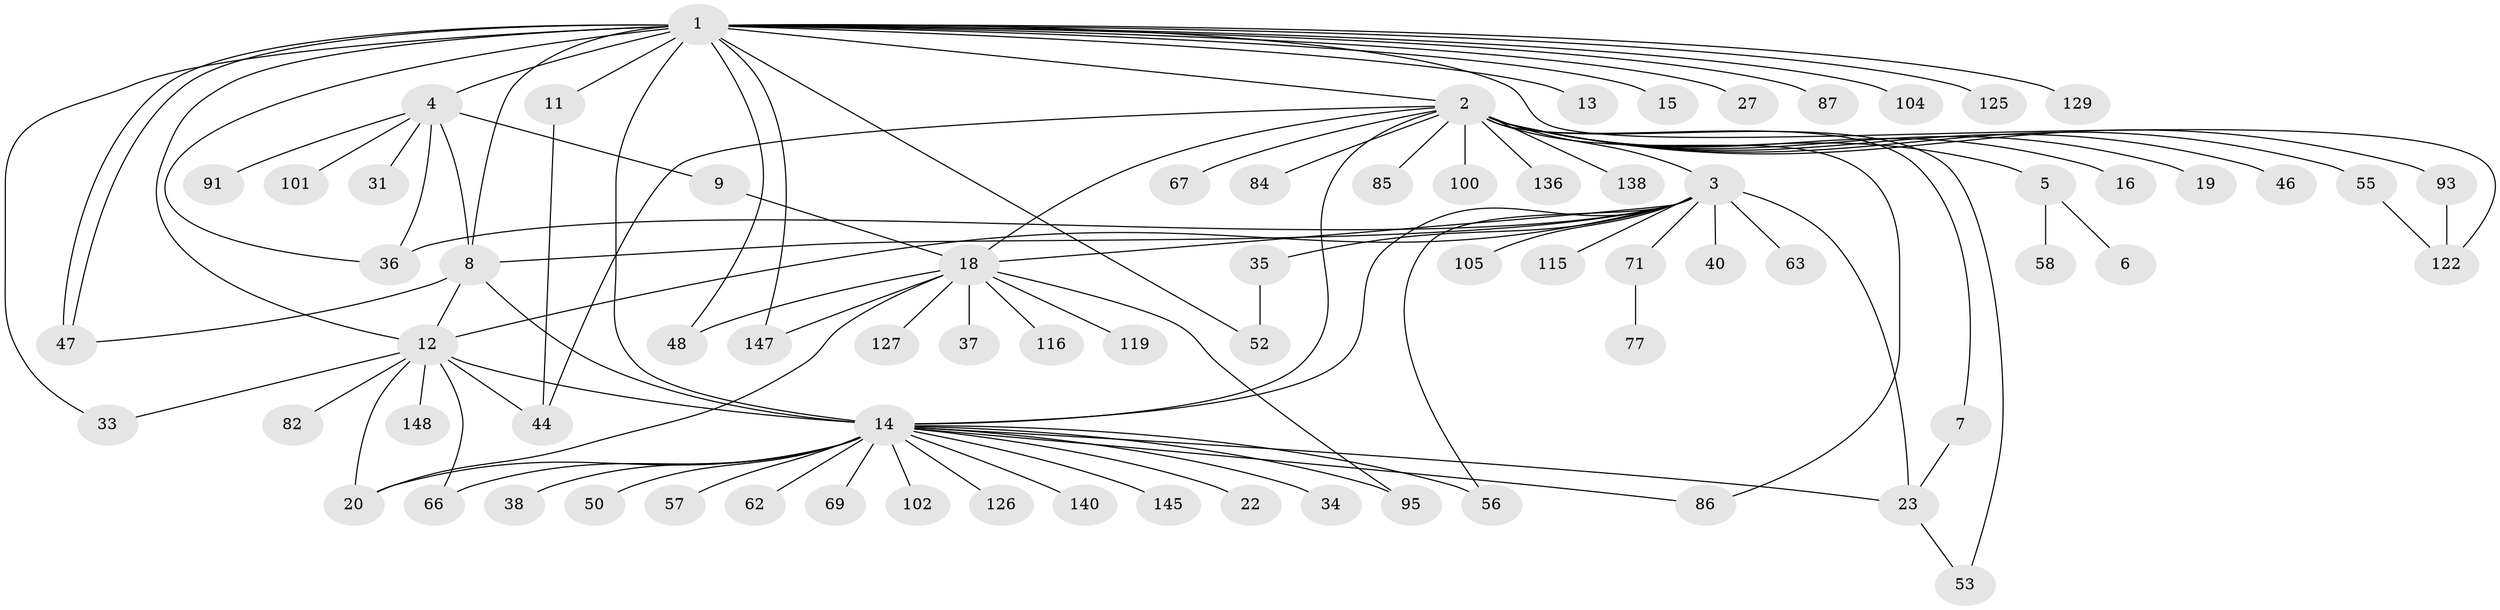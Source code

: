 // original degree distribution, {25: 0.006711409395973154, 23: 0.006711409395973154, 10: 0.013422818791946308, 7: 0.013422818791946308, 5: 0.020134228187919462, 1: 0.5167785234899329, 2: 0.2214765100671141, 3: 0.11409395973154363, 4: 0.040268456375838924, 12: 0.006711409395973154, 19: 0.006711409395973154, 11: 0.006711409395973154, 13: 0.006711409395973154, 6: 0.020134228187919462}
// Generated by graph-tools (version 1.1) at 2025/14/03/09/25 04:14:46]
// undirected, 74 vertices, 104 edges
graph export_dot {
graph [start="1"]
  node [color=gray90,style=filled];
  1;
  2;
  3 [super="+29+51+41"];
  4;
  5 [super="+81+42+45"];
  6;
  7 [super="+21"];
  8 [super="+10"];
  9;
  11 [super="+110"];
  12 [super="+79+59+26+43+120+109"];
  13;
  14 [super="+17+72+103+78+30+32+60+64"];
  15 [super="+24"];
  16;
  18 [super="+68"];
  19;
  20 [super="+25"];
  22;
  23 [super="+108+75"];
  27;
  31;
  33 [super="+117"];
  34 [super="+123+76+65"];
  35;
  36 [super="+121+80"];
  37;
  38;
  40 [super="+130"];
  44 [super="+112"];
  46;
  47;
  48 [super="+70"];
  50;
  52;
  53;
  55 [super="+73"];
  56;
  57;
  58 [super="+61"];
  62;
  63;
  66 [super="+142"];
  67;
  69 [super="+111"];
  71;
  77;
  82;
  84;
  85;
  86;
  87;
  91;
  93;
  95 [super="+97"];
  100;
  101;
  102;
  104;
  105;
  115;
  116;
  119;
  122 [super="+143"];
  125;
  126;
  127;
  129;
  136;
  138;
  140;
  145;
  147;
  148;
  1 -- 2;
  1 -- 4;
  1 -- 11;
  1 -- 12 [weight=2];
  1 -- 13;
  1 -- 14 [weight=3];
  1 -- 15;
  1 -- 27;
  1 -- 33;
  1 -- 36;
  1 -- 47;
  1 -- 47;
  1 -- 48;
  1 -- 52;
  1 -- 87;
  1 -- 104;
  1 -- 122;
  1 -- 125;
  1 -- 129;
  1 -- 147;
  1 -- 8;
  2 -- 3 [weight=2];
  2 -- 5;
  2 -- 7;
  2 -- 14 [weight=3];
  2 -- 16;
  2 -- 19;
  2 -- 44;
  2 -- 46;
  2 -- 53;
  2 -- 55;
  2 -- 67;
  2 -- 84;
  2 -- 85;
  2 -- 86;
  2 -- 93;
  2 -- 100;
  2 -- 136;
  2 -- 138;
  2 -- 18;
  3 -- 23;
  3 -- 115;
  3 -- 35 [weight=2];
  3 -- 36;
  3 -- 71;
  3 -- 40;
  3 -- 105;
  3 -- 18;
  3 -- 56;
  3 -- 63;
  3 -- 12;
  3 -- 14 [weight=2];
  3 -- 8;
  4 -- 8;
  4 -- 9;
  4 -- 31;
  4 -- 36;
  4 -- 91;
  4 -- 101;
  5 -- 6;
  5 -- 58;
  7 -- 23;
  8 -- 14;
  8 -- 12;
  8 -- 47;
  9 -- 18;
  11 -- 44;
  12 -- 33;
  12 -- 66;
  12 -- 14 [weight=4];
  12 -- 82;
  12 -- 148;
  12 -- 44;
  12 -- 20;
  14 -- 56;
  14 -- 66;
  14 -- 69 [weight=2];
  14 -- 140;
  14 -- 145;
  14 -- 22;
  14 -- 23;
  14 -- 95;
  14 -- 34;
  14 -- 38;
  14 -- 102;
  14 -- 50;
  14 -- 62;
  14 -- 57;
  14 -- 126;
  14 -- 20;
  14 -- 86;
  18 -- 20;
  18 -- 37;
  18 -- 48;
  18 -- 95;
  18 -- 116;
  18 -- 119;
  18 -- 127;
  18 -- 147;
  23 -- 53;
  35 -- 52;
  55 -- 122;
  71 -- 77;
  93 -- 122;
}
